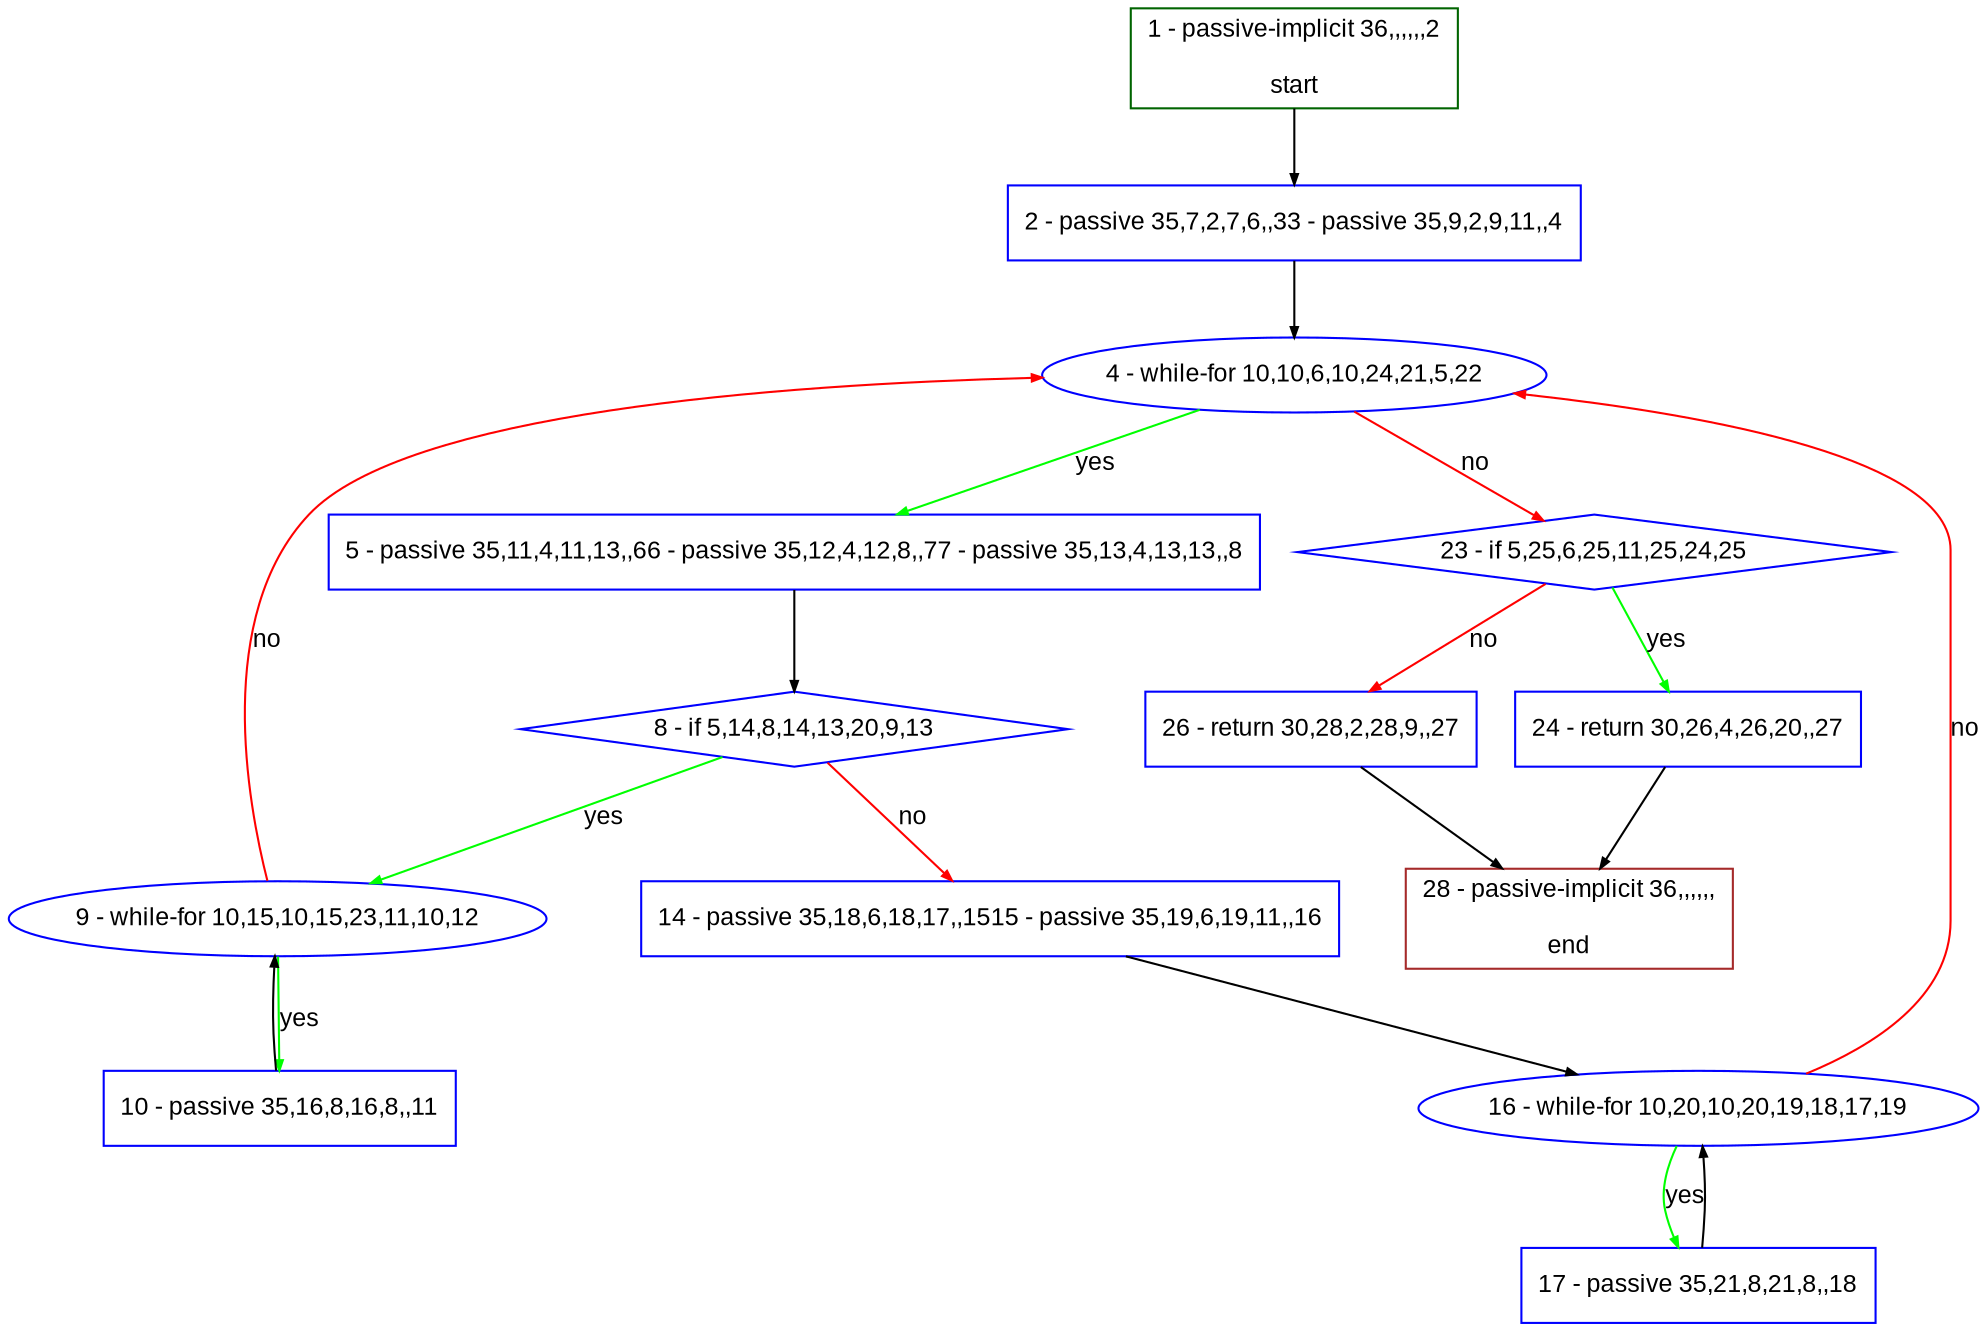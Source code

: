 digraph "" {
  graph [bgcolor="white", fillcolor="#FFFFCC", pack="true", packmode="clust", fontname="Arial", label="", fontsize="12", compound="true", style="rounded,filled"];
  node [node_initialized="no", fillcolor="white", fontname="Arial", label="", color="grey", fontsize="12", fixedsize="false", compound="true", shape="rectangle", style="filled"];
  edge [arrowtail="none", lhead="", fontcolor="black", fontname="Arial", label="", color="black", fontsize="12", arrowhead="normal", arrowsize="0.5", compound="true", ltail="", dir="forward"];
  __N1 [fillcolor="#ffffff", label="2 - passive 35,7,2,7,6,,33 - passive 35,9,2,9,11,,4", color="#0000ff", shape="box", style="filled"];
  __N2 [fillcolor="#ffffff", label="1 - passive-implicit 36,,,,,,2\n\nstart", color="#006400", shape="box", style="filled"];
  __N3 [fillcolor="#ffffff", label="4 - while-for 10,10,6,10,24,21,5,22", color="#0000ff", shape="oval", style="filled"];
  __N4 [fillcolor="#ffffff", label="5 - passive 35,11,4,11,13,,66 - passive 35,12,4,12,8,,77 - passive 35,13,4,13,13,,8", color="#0000ff", shape="box", style="filled"];
  __N5 [fillcolor="#ffffff", label="23 - if 5,25,6,25,11,25,24,25", color="#0000ff", shape="diamond", style="filled"];
  __N6 [fillcolor="#ffffff", label="8 - if 5,14,8,14,13,20,9,13", color="#0000ff", shape="diamond", style="filled"];
  __N7 [fillcolor="#ffffff", label="9 - while-for 10,15,10,15,23,11,10,12", color="#0000ff", shape="oval", style="filled"];
  __N8 [fillcolor="#ffffff", label="14 - passive 35,18,6,18,17,,1515 - passive 35,19,6,19,11,,16", color="#0000ff", shape="box", style="filled"];
  __N9 [fillcolor="#ffffff", label="10 - passive 35,16,8,16,8,,11", color="#0000ff", shape="box", style="filled"];
  __N10 [fillcolor="#ffffff", label="16 - while-for 10,20,10,20,19,18,17,19", color="#0000ff", shape="oval", style="filled"];
  __N11 [fillcolor="#ffffff", label="17 - passive 35,21,8,21,8,,18", color="#0000ff", shape="box", style="filled"];
  __N12 [fillcolor="#ffffff", label="24 - return 30,26,4,26,20,,27", color="#0000ff", shape="box", style="filled"];
  __N13 [fillcolor="#ffffff", label="26 - return 30,28,2,28,9,,27", color="#0000ff", shape="box", style="filled"];
  __N14 [fillcolor="#ffffff", label="28 - passive-implicit 36,,,,,,\n\nend", color="#a52a2a", shape="box", style="filled"];
  __N2 -> __N1 [arrowtail="none", color="#000000", label="", arrowhead="normal", dir="forward"];
  __N1 -> __N3 [arrowtail="none", color="#000000", label="", arrowhead="normal", dir="forward"];
  __N3 -> __N4 [arrowtail="none", color="#00ff00", label="yes", arrowhead="normal", dir="forward"];
  __N3 -> __N5 [arrowtail="none", color="#ff0000", label="no", arrowhead="normal", dir="forward"];
  __N4 -> __N6 [arrowtail="none", color="#000000", label="", arrowhead="normal", dir="forward"];
  __N6 -> __N7 [arrowtail="none", color="#00ff00", label="yes", arrowhead="normal", dir="forward"];
  __N6 -> __N8 [arrowtail="none", color="#ff0000", label="no", arrowhead="normal", dir="forward"];
  __N7 -> __N3 [arrowtail="none", color="#ff0000", label="no", arrowhead="normal", dir="forward"];
  __N7 -> __N9 [arrowtail="none", color="#00ff00", label="yes", arrowhead="normal", dir="forward"];
  __N9 -> __N7 [arrowtail="none", color="#000000", label="", arrowhead="normal", dir="forward"];
  __N8 -> __N10 [arrowtail="none", color="#000000", label="", arrowhead="normal", dir="forward"];
  __N10 -> __N3 [arrowtail="none", color="#ff0000", label="no", arrowhead="normal", dir="forward"];
  __N10 -> __N11 [arrowtail="none", color="#00ff00", label="yes", arrowhead="normal", dir="forward"];
  __N11 -> __N10 [arrowtail="none", color="#000000", label="", arrowhead="normal", dir="forward"];
  __N5 -> __N12 [arrowtail="none", color="#00ff00", label="yes", arrowhead="normal", dir="forward"];
  __N5 -> __N13 [arrowtail="none", color="#ff0000", label="no", arrowhead="normal", dir="forward"];
  __N12 -> __N14 [arrowtail="none", color="#000000", label="", arrowhead="normal", dir="forward"];
  __N13 -> __N14 [arrowtail="none", color="#000000", label="", arrowhead="normal", dir="forward"];
}
